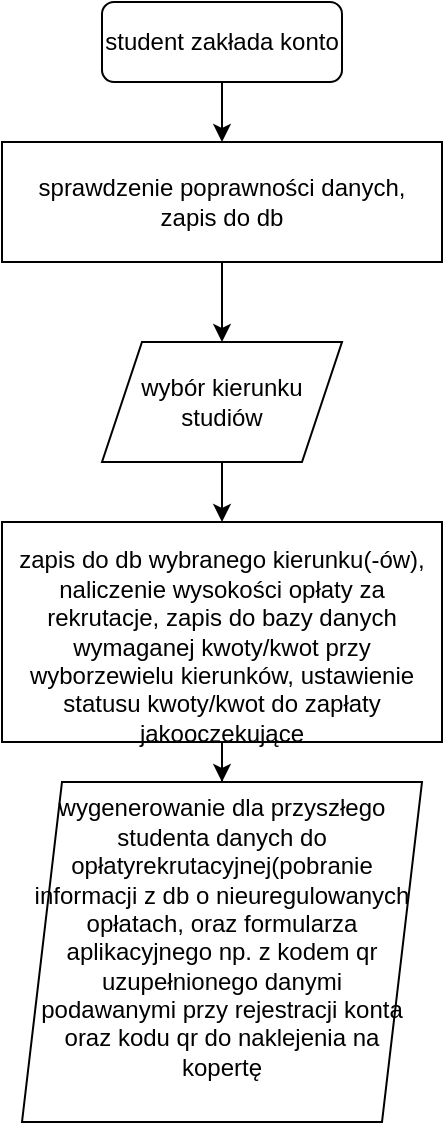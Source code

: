 <mxfile version="15.9.6" type="github">
  <diagram id="C5RBs43oDa-KdzZeNtuy" name="Page-1">
    <mxGraphModel dx="1030" dy="1753" grid="1" gridSize="10" guides="1" tooltips="1" connect="1" arrows="1" fold="1" page="1" pageScale="1" pageWidth="827" pageHeight="1169" math="0" shadow="0">
      <root>
        <mxCell id="WIyWlLk6GJQsqaUBKTNV-0" />
        <mxCell id="WIyWlLk6GJQsqaUBKTNV-1" parent="WIyWlLk6GJQsqaUBKTNV-0" />
        <mxCell id="WIyWlLk6GJQsqaUBKTNV-3" value="student zakłada konto" style="rounded=1;whiteSpace=wrap;html=1;fontSize=12;glass=0;strokeWidth=1;shadow=0;" parent="WIyWlLk6GJQsqaUBKTNV-1" vertex="1">
          <mxGeometry x="340" y="-590" width="120" height="40" as="geometry" />
        </mxCell>
        <mxCell id="kXzvup9dMq2idnFVMVO1-3" value="" style="edgeStyle=orthogonalEdgeStyle;rounded=0;orthogonalLoop=1;jettySize=auto;html=1;" edge="1" parent="WIyWlLk6GJQsqaUBKTNV-1" source="WIyWlLk6GJQsqaUBKTNV-3" target="kXzvup9dMq2idnFVMVO1-5">
          <mxGeometry relative="1" as="geometry" />
        </mxCell>
        <mxCell id="kXzvup9dMq2idnFVMVO1-5" value="&lt;div&gt;sprawdzenie poprawności danych,&lt;/div&gt;&lt;div&gt;zapis do db&lt;br&gt;&lt;/div&gt;" style="rounded=0;whiteSpace=wrap;html=1;" vertex="1" parent="WIyWlLk6GJQsqaUBKTNV-1">
          <mxGeometry x="290" y="-520" width="220" height="60" as="geometry" />
        </mxCell>
        <mxCell id="kXzvup9dMq2idnFVMVO1-9" value="" style="edgeStyle=orthogonalEdgeStyle;rounded=0;orthogonalLoop=1;jettySize=auto;html=1;" edge="1" parent="WIyWlLk6GJQsqaUBKTNV-1" source="kXzvup9dMq2idnFVMVO1-6" target="kXzvup9dMq2idnFVMVO1-8">
          <mxGeometry relative="1" as="geometry" />
        </mxCell>
        <mxCell id="kXzvup9dMq2idnFVMVO1-6" value="wybór kierunku studiów" style="shape=parallelogram;perimeter=parallelogramPerimeter;whiteSpace=wrap;html=1;fixedSize=1;" vertex="1" parent="WIyWlLk6GJQsqaUBKTNV-1">
          <mxGeometry x="340" y="-420" width="120" height="60" as="geometry" />
        </mxCell>
        <mxCell id="kXzvup9dMq2idnFVMVO1-7" value="" style="endArrow=classic;html=1;rounded=0;" edge="1" parent="WIyWlLk6GJQsqaUBKTNV-1" source="kXzvup9dMq2idnFVMVO1-5" target="kXzvup9dMq2idnFVMVO1-6">
          <mxGeometry width="50" height="50" relative="1" as="geometry">
            <mxPoint x="390" y="-320" as="sourcePoint" />
            <mxPoint x="440" y="-370" as="targetPoint" />
          </mxGeometry>
        </mxCell>
        <mxCell id="kXzvup9dMq2idnFVMVO1-11" value="" style="edgeStyle=orthogonalEdgeStyle;rounded=0;orthogonalLoop=1;jettySize=auto;html=1;" edge="1" parent="WIyWlLk6GJQsqaUBKTNV-1" source="kXzvup9dMq2idnFVMVO1-8" target="kXzvup9dMq2idnFVMVO1-10">
          <mxGeometry relative="1" as="geometry" />
        </mxCell>
        <mxCell id="kXzvup9dMq2idnFVMVO1-8" value="&lt;br&gt;zapis do db wybranego kierunku(-ów), naliczenie wysokości opłaty za rekrutacje, zapis do bazy danych wymaganej kwoty/kwot przy wyborzewielu kierunków, ustawienie statusu kwoty/kwot do zapłaty jakooczekujące" style="rounded=0;whiteSpace=wrap;html=1;" vertex="1" parent="WIyWlLk6GJQsqaUBKTNV-1">
          <mxGeometry x="290" y="-330" width="220" height="110" as="geometry" />
        </mxCell>
        <mxCell id="kXzvup9dMq2idnFVMVO1-10" value="wygenerowanie dla przyszłego studenta danych do opłatyrekrutacyjnej(pobranie informacji z db o nieuregulowanych opłatach, oraz formularza aplikacyjnego np. z kodem qr uzupełnionego danymi&lt;br/&gt;podawanymi przy rejestracji konta oraz kodu qr do naklejenia na&lt;br/&gt;kopertę&lt;br/&gt;&lt;br/&gt;" style="shape=parallelogram;perimeter=parallelogramPerimeter;whiteSpace=wrap;html=1;fixedSize=1;" vertex="1" parent="WIyWlLk6GJQsqaUBKTNV-1">
          <mxGeometry x="300" y="-200" width="200" height="170" as="geometry" />
        </mxCell>
      </root>
    </mxGraphModel>
  </diagram>
</mxfile>

